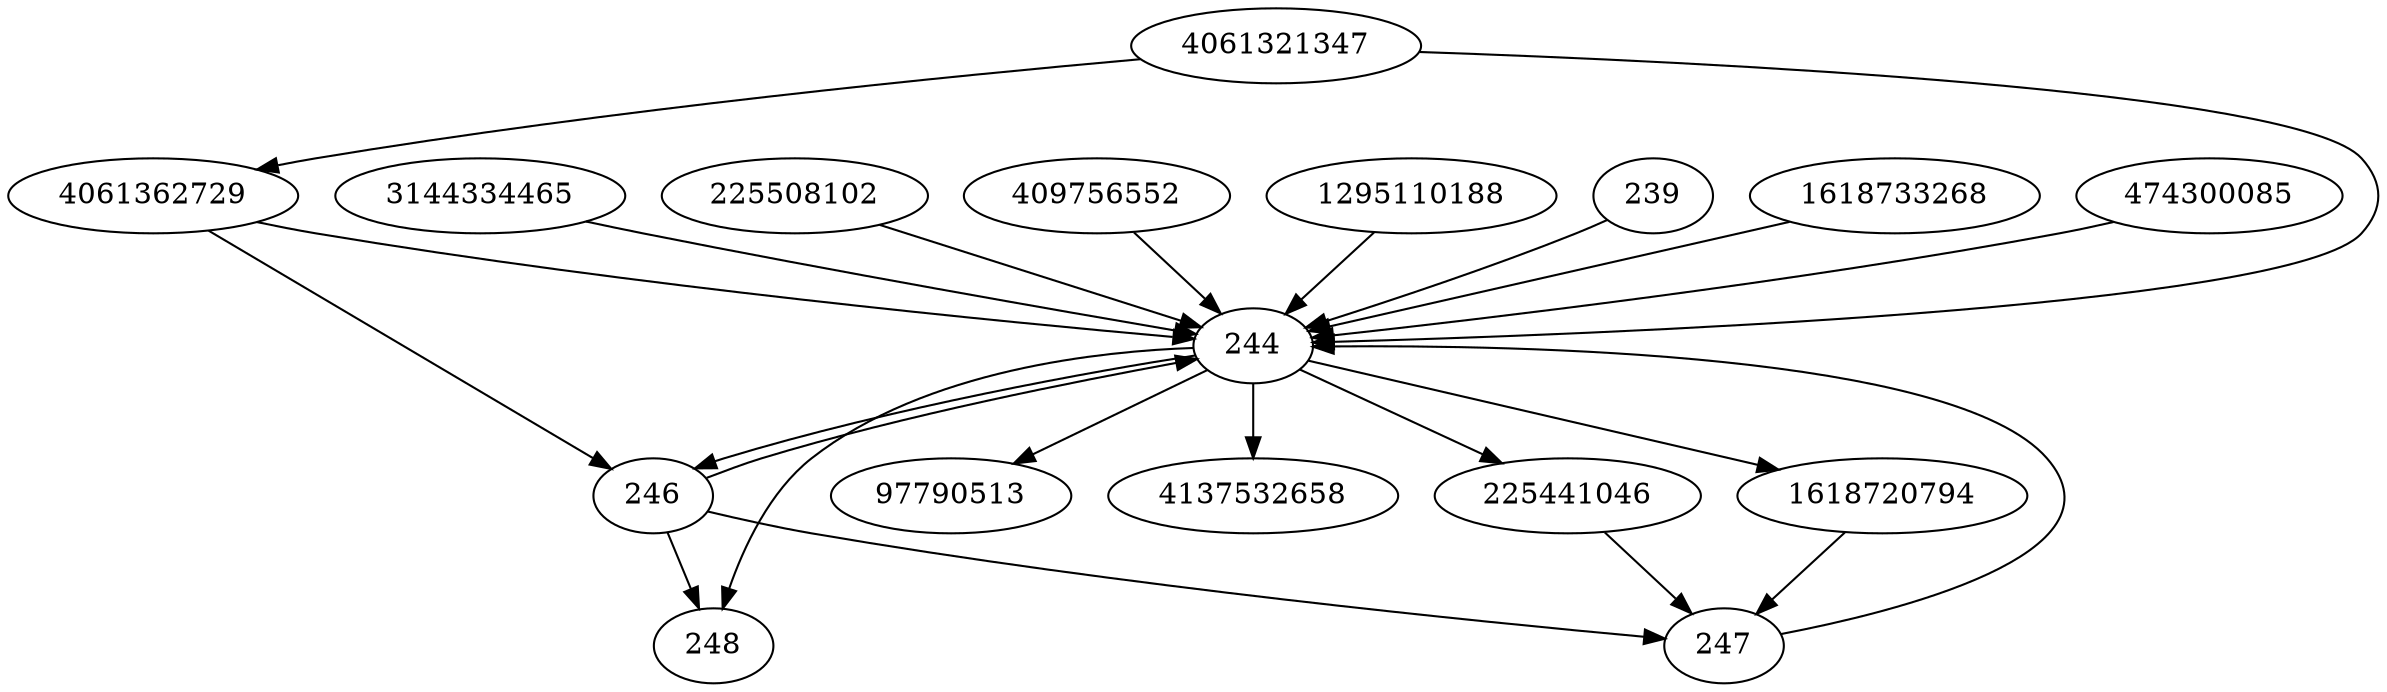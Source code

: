 strict digraph  {
3144334465;
4061321347;
225508102;
409756552;
4061362729;
1295110188;
239;
97790513;
4137532658;
1618733268;
474300085;
246;
247;
248;
225441046;
1618720794;
244;
3144334465 -> 244;
4061321347 -> 244;
4061321347 -> 4061362729;
225508102 -> 244;
409756552 -> 244;
4061362729 -> 246;
4061362729 -> 244;
1295110188 -> 244;
239 -> 244;
1618733268 -> 244;
474300085 -> 244;
246 -> 247;
246 -> 248;
246 -> 244;
247 -> 244;
225441046 -> 247;
1618720794 -> 247;
244 -> 4137532658;
244 -> 225441046;
244 -> 246;
244 -> 97790513;
244 -> 1618720794;
244 -> 248;
}
